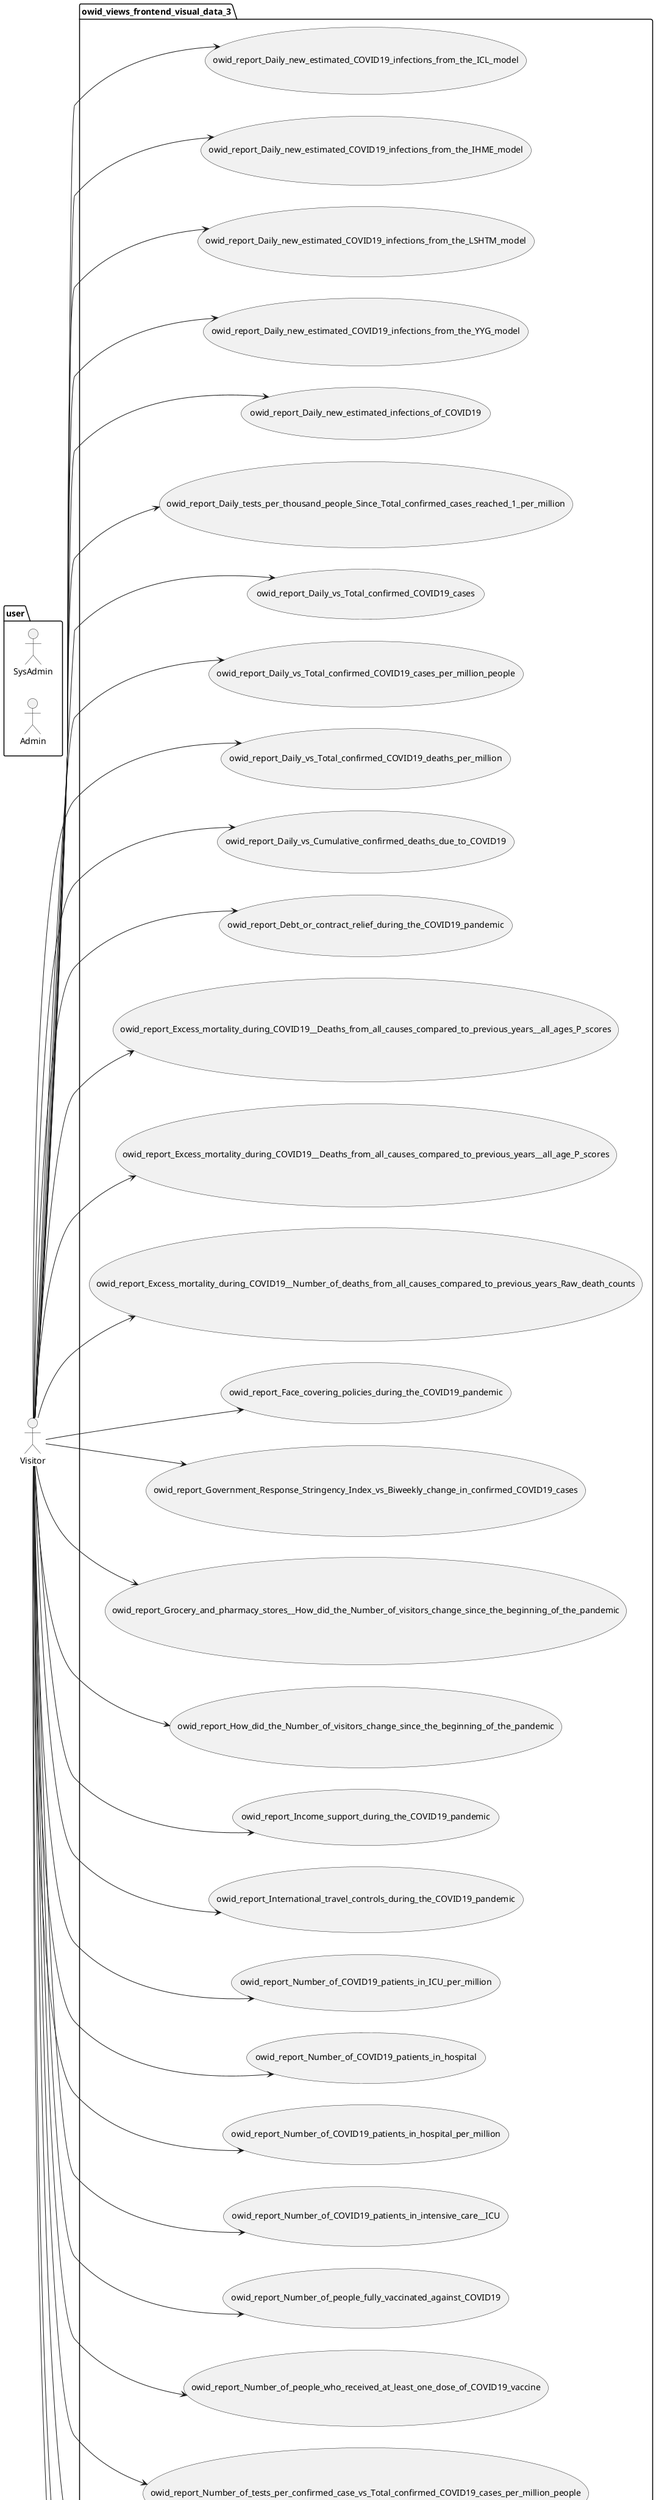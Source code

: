 @startuml
left to right direction
actor Visitor as vu
package user {
	actor SysAdmin as su
	actor Admin as au
}
package owid_views_frontend_visual_data_3 {
    usecase owid_report_Daily_new_estimated_COVID19_infections_from_the_ICL_model as UC260
    usecase owid_report_Daily_new_estimated_COVID19_infections_from_the_IHME_model as UC261
    usecase owid_report_Daily_new_estimated_COVID19_infections_from_the_LSHTM_model as UC262
    usecase owid_report_Daily_new_estimated_COVID19_infections_from_the_YYG_model as UC263
    usecase owid_report_Daily_new_estimated_infections_of_COVID19 as UC264
    usecase owid_report_Daily_tests_per_thousand_people_Since_Total_confirmed_cases_reached_1_per_million as UC265
    usecase owid_report_Daily_vs_Total_confirmed_COVID19_cases as UC266
    usecase owid_report_Daily_vs_Total_confirmed_COVID19_cases_per_million_people as UC267
    usecase owid_report_Daily_vs_Total_confirmed_COVID19_deaths_per_million as UC268
    usecase owid_report_Daily_vs_Cumulative_confirmed_deaths_due_to_COVID19 as UC269
    usecase owid_report_Debt_or_contract_relief_during_the_COVID19_pandemic as UC270
    usecase owid_report_Excess_mortality_during_COVID19__Deaths_from_all_causes_compared_to_previous_years__all_ages_P_scores as UC271
    usecase owid_report_Excess_mortality_during_COVID19__Deaths_from_all_causes_compared_to_previous_years__all_age_P_scores as UC272
    usecase owid_report_Excess_mortality_during_COVID19__Number_of_deaths_from_all_causes_compared_to_previous_years_Raw_death_counts as UC273
    usecase owid_report_Face_covering_policies_during_the_COVID19_pandemic as UC274
    usecase owid_report_Government_Response_Stringency_Index_vs_Biweekly_change_in_confirmed_COVID19_cases as UC275
    usecase owid_report_Grocery_and_pharmacy_stores__How_did_the_Number_of_visitors_change_since_the_beginning_of_the_pandemic as UC276
    usecase owid_report_How_did_the_Number_of_visitors_change_since_the_beginning_of_the_pandemic as UC277
    usecase owid_report_Income_support_during_the_COVID19_pandemic as UC278
    usecase owid_report_International_travel_controls_during_the_COVID19_pandemic as UC279
    usecase owid_report_Number_of_COVID19_patients_in_ICU_per_million as UC280
    usecase owid_report_Number_of_COVID19_patients_in_hospital as UC281
    usecase owid_report_Number_of_COVID19_patients_in_hospital_per_million as UC282
    usecase owid_report_Number_of_COVID19_patients_in_intensive_care__ICU as UC283
    usecase owid_report_Number_of_people_fully_vaccinated_against_COVID19 as UC284
    usecase owid_report_Number_of_people_who_received_at_least_one_dose_of_COVID19_vaccine as UC285
    usecase owid_report_Number_of_tests_per_confirmed_case_vs_Total_confirmed_COVID19_cases_per_million_people as UC286
    usecase owid_report_Parks_and_outdoor_spaces__How_did_the_Number_of_visitors_change_since_the_beginning_of_the_pandemic as UC287
    usecase owid_report_Per_capita__COVID19_tests_vs_Confirmed_deaths as UC288
    usecase owid_report_Per_capita__tests_for_COVID19_vs_Confirmed_cases as UC289
}
vu --> UC260
vu --> UC261
vu --> UC262
vu --> UC263
vu --> UC264
vu --> UC265
vu --> UC266
vu --> UC267
vu --> UC268
vu --> UC269
vu --> UC270
vu --> UC271
vu --> UC272
vu --> UC273
vu --> UC274
vu --> UC275
vu --> UC276
vu --> UC277
vu --> UC278
vu --> UC279
vu --> UC280
vu --> UC281
vu --> UC282
vu --> UC283
vu --> UC284
vu --> UC285
vu --> UC286
vu --> UC287
vu --> UC288
vu --> UC289
@enduml
